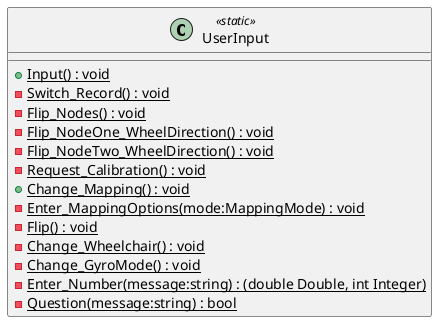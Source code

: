 @startuml
class UserInput <<static>> {
    + {static} Input() : void
    - {static} Switch_Record() : void
    - {static} Flip_Nodes() : void
    - {static} Flip_NodeOne_WheelDirection() : void
    - {static} Flip_NodeTwo_WheelDirection() : void
    - {static} Request_Calibration() : void
    + {static} Change_Mapping() : void
    - {static} Enter_MappingOptions(mode:MappingMode) : void
    - {static} Flip() : void
    - {static} Change_Wheelchair() : void
    - {static} Change_GyroMode() : void
    - {static} Enter_Number(message:string) : (double Double, int Integer)
    - {static} Question(message:string) : bool
}
@enduml
